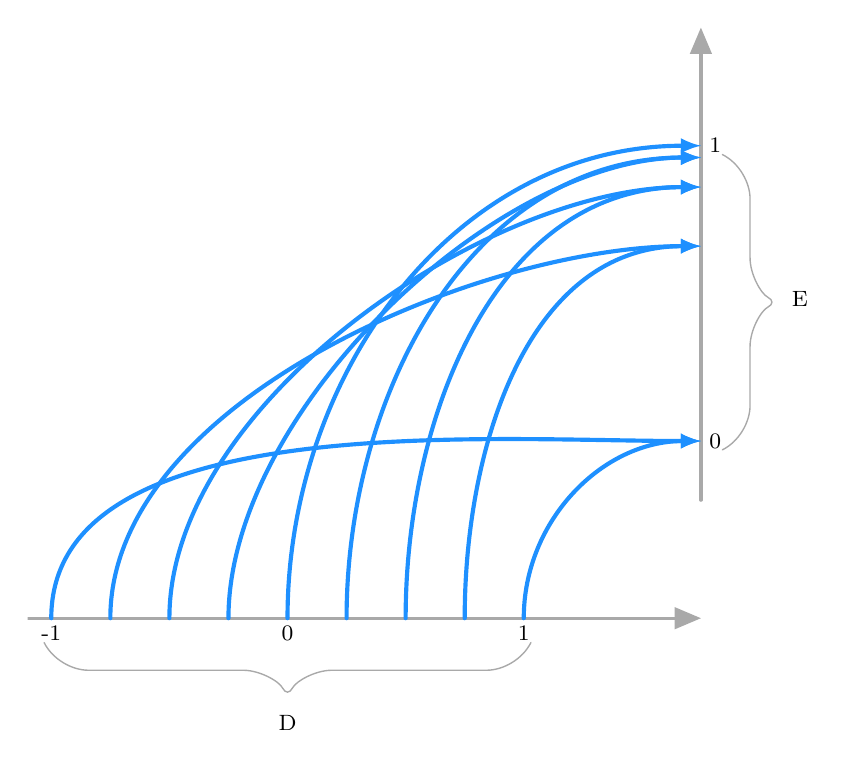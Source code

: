 \begin{tikzpicture}[line cap=round,line join=round,>=triangle 45,rounded corners,scale=1.5]
\clip(-2.2,-1.1) rectangle (4.5,5);
% \draw[step=.5cm,gray,very thin] (-3,-3) grid (6,6);
{\footnotesize
\draw (0,0) node[color=black,below](0a){0};
\draw (0,-.75) node[color=black,below]{D};
\draw (-2,0) node[color=black,below](-2a) {-1};
\draw (2,0) node[color=black,below](2a) {1};
\draw (-1.5,0) node[color=black,below](-15a) {};
\draw (1.5,0) node[color=black,below](15a) {};
\draw (-1,0) node[color=black,below](-1a) {};
\draw (1,0) node[color=black,below](1a) {};
\draw (-.5,0) node[color=black,below](-5a) {};
\draw (.5,0) node[color=black,below](5a) {};

\draw (3.5,1.5) node[color=black,right](0b){0};
\draw (4.2,2.7) node[color=black,right]{E};
\draw (3.5,4) node[color=black,right](2b) {1};
\draw (3.5,3.90) node[color=black,right](3b) {};% {0.96};
\draw (3.5,3.65) node[color=black,right](4b){};% {0.86};
\draw (3.5,3.15) node[color=black,right](5b){};% {0.66};


\draw [->,line width=1.2pt,color=DarkGray] (-2.5,0.) -- (3.5,0.);
\draw [->,line width=1.2pt,color=DarkGray] (3.5,1.) -- (3.5,5.);

\path (0a) edge[-{latex},line width=1.5pt,in=180,out=90,color=DodgerBlue] (2b);

\path (2a) edge[-{latex},line width=1.5pt,in=180,out=90,color=DodgerBlue] (0b);
\path (-2a) edge[-{latex},line width=1.5pt,in=180,out=90,color=DodgerBlue,looseness=.8] (0b);


\path (15a) edge[-{latex},line width=1.5pt,in=180,out=90,color=DodgerBlue] (5b);
\path (-15a) edge[-{latex},line width=1.5pt,in=180,out=90,color=DodgerBlue,looseness=.8] (5b);

\path (1a) edge[-{latex},line width=1.5pt,in=180,out=90,color=DodgerBlue] (4b);
\path (-1a) edge[-{latex},line width=1.5pt,in=180,out=90,color=DodgerBlue,looseness=.8] (4b);

\path (5a) edge[-{latex},line width=1.5pt,in=180,out=90,color=DodgerBlue] (3b);
\path (-5a) edge[-{latex},line width=1.5pt,in=180,out=90,color=DodgerBlue,looseness=.8] (3b);

\draw [decoration={brace,amplitude=20pt},decorate,rotate=-90,color=DarkGray,line width=.5pt] ($(2a)+(0.25em,.5ex)$) -- ($(-2a)+(0.25em,-.5ex)$);

\draw [decoration={brace,amplitude=20pt},decorate,rotate=-90,color=DarkGray,line width=.5pt] ($(2b)+(0.25em,.5ex)$) -- ($(0b)+(0.25em,.5ex)$);
}
\end{tikzpicture}
